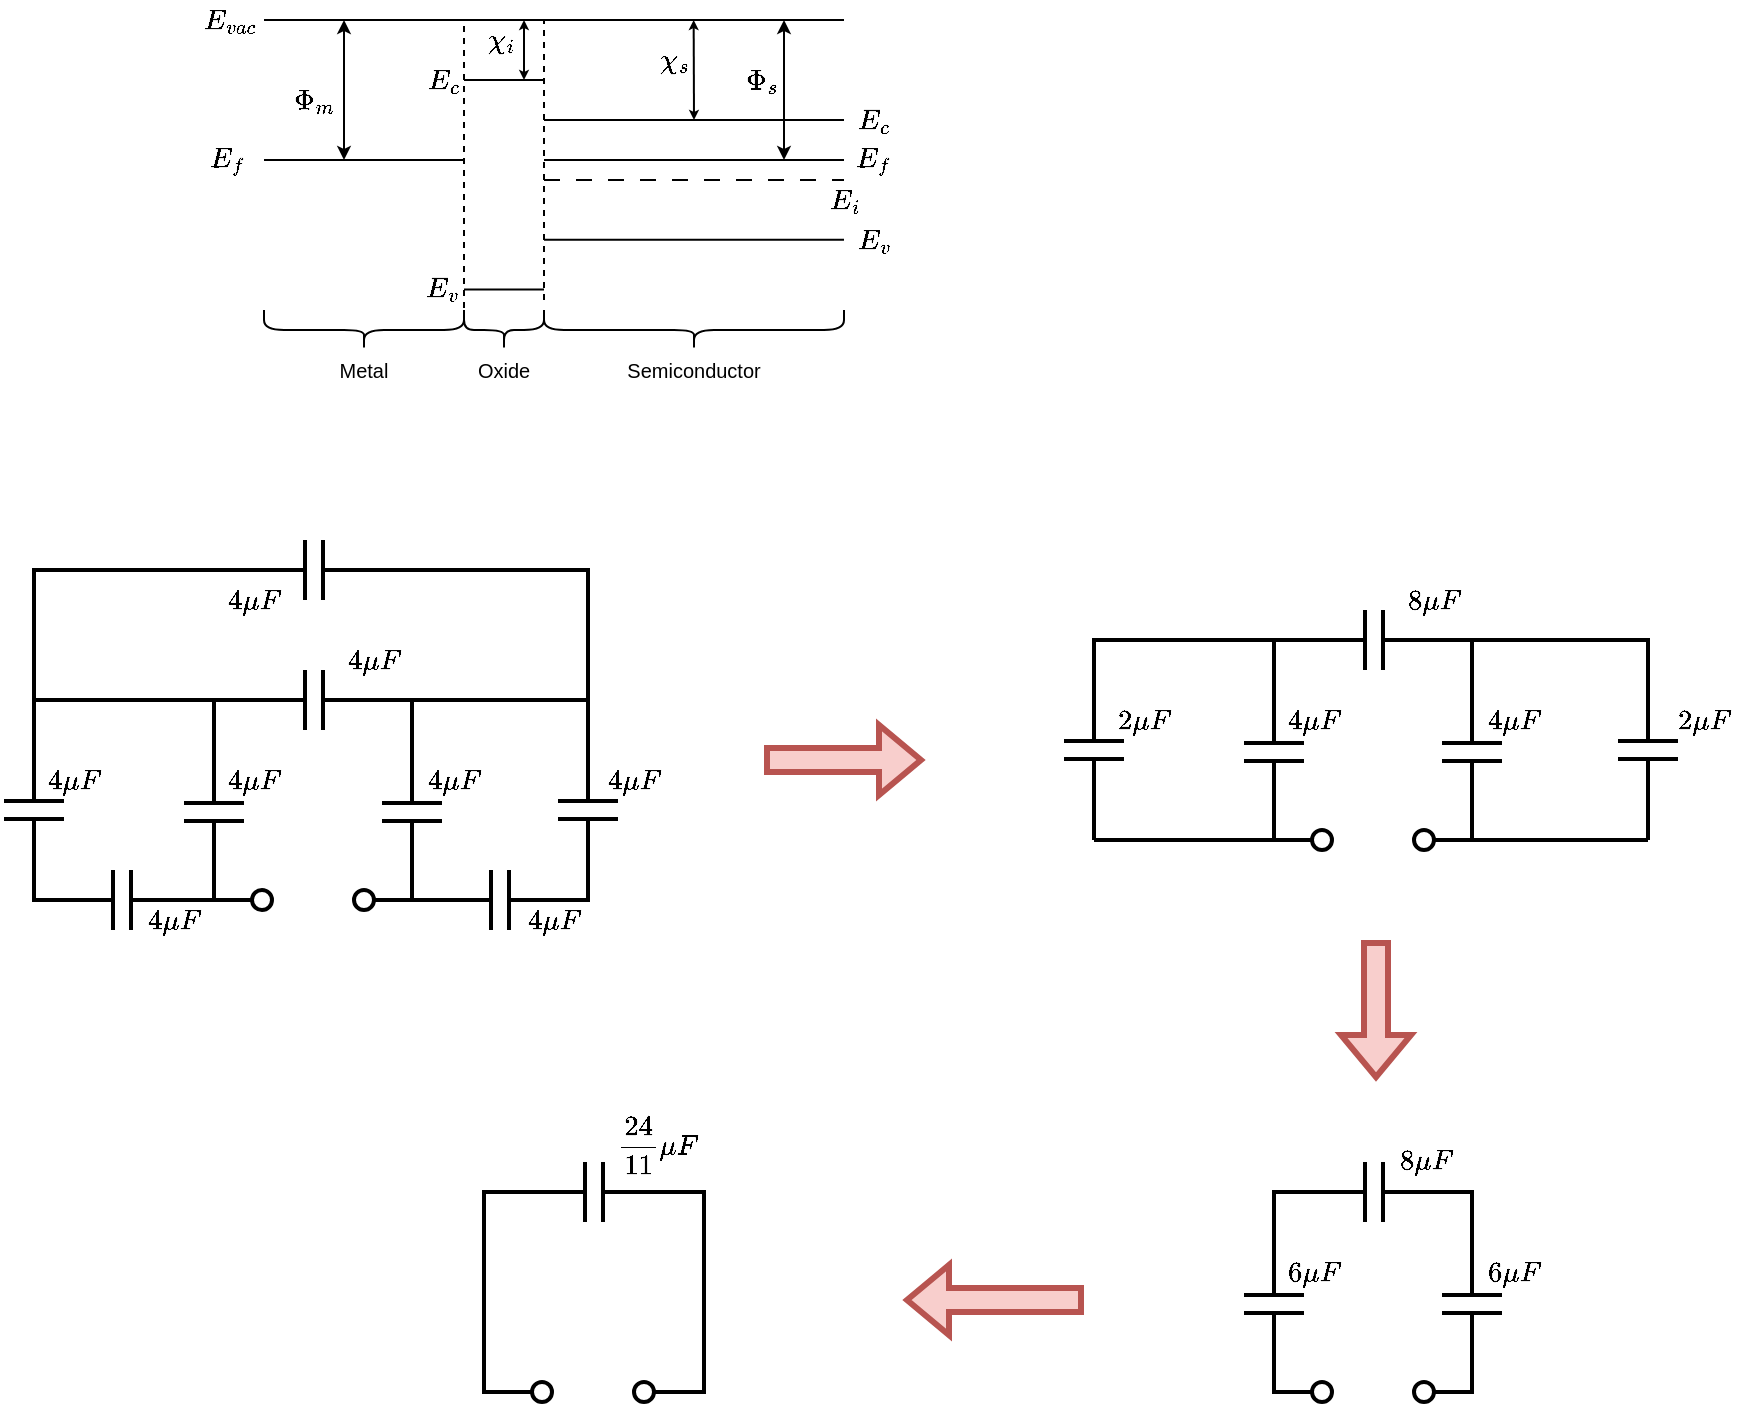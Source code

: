 <mxfile version="24.7.17">
  <diagram name="Page-1" id="Urm-zIX8HCnzgYJCPoIx">
    <mxGraphModel dx="724" dy="434" grid="1" gridSize="10" guides="0" tooltips="1" connect="1" arrows="1" fold="1" page="1" pageScale="1" pageWidth="827" pageHeight="1169" math="1" shadow="0">
      <root>
        <mxCell id="0" />
        <mxCell id="1" parent="0" />
        <mxCell id="4dpfOXXUzg2HMI2NdFn6-2" value="" style="endArrow=none;html=1;rounded=0;" parent="1" edge="1">
          <mxGeometry width="50" height="50" relative="1" as="geometry">
            <mxPoint x="160" y="80" as="sourcePoint" />
            <mxPoint x="450" y="80" as="targetPoint" />
          </mxGeometry>
        </mxCell>
        <mxCell id="4dpfOXXUzg2HMI2NdFn6-3" value="" style="endArrow=none;html=1;rounded=0;" parent="1" edge="1">
          <mxGeometry width="50" height="50" relative="1" as="geometry">
            <mxPoint x="300" y="150" as="sourcePoint" />
            <mxPoint x="450" y="150" as="targetPoint" />
          </mxGeometry>
        </mxCell>
        <mxCell id="4dpfOXXUzg2HMI2NdFn6-6" value="" style="endArrow=none;html=1;rounded=0;" parent="1" edge="1">
          <mxGeometry width="50" height="50" relative="1" as="geometry">
            <mxPoint x="260" y="110" as="sourcePoint" />
            <mxPoint x="300" y="110" as="targetPoint" />
          </mxGeometry>
        </mxCell>
        <mxCell id="4dpfOXXUzg2HMI2NdFn6-7" value="$$E_{vac}$$" style="text;html=1;align=center;verticalAlign=middle;whiteSpace=wrap;rounded=0;" parent="1" vertex="1">
          <mxGeometry x="128" y="70" width="30" height="20" as="geometry" />
        </mxCell>
        <mxCell id="4dpfOXXUzg2HMI2NdFn6-9" value="" style="shape=curlyBracket;whiteSpace=wrap;html=1;rounded=1;flipH=1;labelPosition=right;verticalLabelPosition=middle;align=left;verticalAlign=middle;rotation=90;" parent="1" vertex="1">
          <mxGeometry x="200" y="185" width="20" height="100" as="geometry" />
        </mxCell>
        <mxCell id="4dpfOXXUzg2HMI2NdFn6-11" value="$$E_f$$" style="text;html=1;align=center;verticalAlign=middle;whiteSpace=wrap;rounded=0;" parent="1" vertex="1">
          <mxGeometry x="127" y="140" width="30" height="20" as="geometry" />
        </mxCell>
        <mxCell id="4dpfOXXUzg2HMI2NdFn6-12" value="" style="endArrow=none;html=1;rounded=0;" parent="1" edge="1">
          <mxGeometry width="50" height="50" relative="1" as="geometry">
            <mxPoint x="300" y="130" as="sourcePoint" />
            <mxPoint x="450" y="130" as="targetPoint" />
          </mxGeometry>
        </mxCell>
        <mxCell id="4dpfOXXUzg2HMI2NdFn6-4" value="" style="endArrow=none;html=1;rounded=0;" parent="1" edge="1">
          <mxGeometry width="50" height="50" relative="1" as="geometry">
            <mxPoint x="160" y="150" as="sourcePoint" />
            <mxPoint x="260" y="150" as="targetPoint" />
          </mxGeometry>
        </mxCell>
        <mxCell id="4dpfOXXUzg2HMI2NdFn6-18" value="$$E_c$$" style="text;html=1;align=center;verticalAlign=middle;whiteSpace=wrap;rounded=0;" parent="1" vertex="1">
          <mxGeometry x="450" y="120" width="30" height="20" as="geometry" />
        </mxCell>
        <mxCell id="4dpfOXXUzg2HMI2NdFn6-19" value="$$E_c$$" style="text;html=1;align=center;verticalAlign=middle;whiteSpace=wrap;rounded=0;" parent="1" vertex="1">
          <mxGeometry x="235" y="100" width="30" height="20" as="geometry" />
        </mxCell>
        <mxCell id="4dpfOXXUzg2HMI2NdFn6-20" value="" style="endArrow=none;dashed=1;html=1;rounded=0;exitX=0.25;exitY=1;exitDx=0;exitDy=0;" parent="1" source="4dpfOXXUzg2HMI2NdFn6-22" edge="1">
          <mxGeometry width="50" height="50" relative="1" as="geometry">
            <mxPoint x="260" y="220" as="sourcePoint" />
            <mxPoint x="260" y="80" as="targetPoint" />
          </mxGeometry>
        </mxCell>
        <mxCell id="4dpfOXXUzg2HMI2NdFn6-21" value="" style="endArrow=none;dashed=1;html=1;rounded=0;" parent="1" edge="1">
          <mxGeometry width="50" height="50" relative="1" as="geometry">
            <mxPoint x="300" y="220" as="sourcePoint" />
            <mxPoint x="300" y="80" as="targetPoint" />
          </mxGeometry>
        </mxCell>
        <mxCell id="4dpfOXXUzg2HMI2NdFn6-22" value="" style="shape=curlyBracket;whiteSpace=wrap;html=1;rounded=1;flipH=1;labelPosition=right;verticalLabelPosition=middle;align=left;verticalAlign=middle;rotation=90;" parent="1" vertex="1">
          <mxGeometry x="270" y="215" width="20" height="40" as="geometry" />
        </mxCell>
        <mxCell id="4dpfOXXUzg2HMI2NdFn6-23" value="" style="shape=curlyBracket;whiteSpace=wrap;html=1;rounded=1;flipH=1;labelPosition=right;verticalLabelPosition=middle;align=left;verticalAlign=middle;rotation=90;" parent="1" vertex="1">
          <mxGeometry x="365" y="160" width="20" height="150" as="geometry" />
        </mxCell>
        <mxCell id="4dpfOXXUzg2HMI2NdFn6-24" value="Oxide" style="text;html=1;align=center;verticalAlign=middle;whiteSpace=wrap;rounded=0;fontSize=10;" parent="1" vertex="1">
          <mxGeometry x="265" y="245" width="30" height="20" as="geometry" />
        </mxCell>
        <mxCell id="4dpfOXXUzg2HMI2NdFn6-25" value="Metal" style="text;html=1;align=center;verticalAlign=middle;whiteSpace=wrap;rounded=0;fontSize=10;" parent="1" vertex="1">
          <mxGeometry x="195" y="245" width="30" height="20" as="geometry" />
        </mxCell>
        <mxCell id="4dpfOXXUzg2HMI2NdFn6-26" value="Semiconductor" style="text;html=1;align=center;verticalAlign=middle;whiteSpace=wrap;rounded=0;fontSize=10;" parent="1" vertex="1">
          <mxGeometry x="360" y="245" width="30" height="20" as="geometry" />
        </mxCell>
        <mxCell id="4dpfOXXUzg2HMI2NdFn6-27" value="$$E_f$$" style="text;html=1;align=center;verticalAlign=middle;whiteSpace=wrap;rounded=0;" parent="1" vertex="1">
          <mxGeometry x="450" y="140" width="30" height="20" as="geometry" />
        </mxCell>
        <mxCell id="4dpfOXXUzg2HMI2NdFn6-28" value="" style="endArrow=none;html=1;rounded=0;" parent="1" edge="1">
          <mxGeometry width="50" height="50" relative="1" as="geometry">
            <mxPoint x="260" y="214.8" as="sourcePoint" />
            <mxPoint x="300" y="214.8" as="targetPoint" />
          </mxGeometry>
        </mxCell>
        <mxCell id="4dpfOXXUzg2HMI2NdFn6-29" value="$$E_v$$" style="text;html=1;align=center;verticalAlign=middle;whiteSpace=wrap;rounded=0;" parent="1" vertex="1">
          <mxGeometry x="234" y="204" width="30" height="20" as="geometry" />
        </mxCell>
        <mxCell id="4dpfOXXUzg2HMI2NdFn6-30" value="" style="endArrow=none;html=1;rounded=0;" parent="1" edge="1">
          <mxGeometry width="50" height="50" relative="1" as="geometry">
            <mxPoint x="300" y="189.82" as="sourcePoint" />
            <mxPoint x="450" y="189.82" as="targetPoint" />
          </mxGeometry>
        </mxCell>
        <mxCell id="4dpfOXXUzg2HMI2NdFn6-33" value="$$E_v$$" style="text;html=1;align=center;verticalAlign=middle;whiteSpace=wrap;rounded=0;" parent="1" vertex="1">
          <mxGeometry x="450" y="180" width="30" height="20" as="geometry" />
        </mxCell>
        <mxCell id="4dpfOXXUzg2HMI2NdFn6-34" value="" style="endArrow=none;html=1;rounded=0;dashed=1;dashPattern=8 8;" parent="1" edge="1">
          <mxGeometry width="50" height="50" relative="1" as="geometry">
            <mxPoint x="300" y="160" as="sourcePoint" />
            <mxPoint x="450" y="160" as="targetPoint" />
          </mxGeometry>
        </mxCell>
        <mxCell id="4dpfOXXUzg2HMI2NdFn6-35" value="$$E_i$$" style="text;html=1;align=center;verticalAlign=middle;whiteSpace=wrap;rounded=0;" parent="1" vertex="1">
          <mxGeometry x="436" y="160" width="30" height="20" as="geometry" />
        </mxCell>
        <mxCell id="4dpfOXXUzg2HMI2NdFn6-36" value="" style="endArrow=classic;startArrow=classic;html=1;rounded=0;endSize=4;startSize=4;" parent="1" edge="1">
          <mxGeometry width="50" height="50" relative="1" as="geometry">
            <mxPoint x="200" y="150" as="sourcePoint" />
            <mxPoint x="200" y="80" as="targetPoint" />
          </mxGeometry>
        </mxCell>
        <mxCell id="4dpfOXXUzg2HMI2NdFn6-38" value="$$\Phi_m$$" style="text;html=1;align=center;verticalAlign=middle;whiteSpace=wrap;rounded=0;" parent="1" vertex="1">
          <mxGeometry x="170" y="110" width="30" height="20" as="geometry" />
        </mxCell>
        <mxCell id="4dpfOXXUzg2HMI2NdFn6-39" value="" style="endArrow=classic;startArrow=classic;html=1;rounded=0;endSize=4;startSize=4;" parent="1" edge="1">
          <mxGeometry width="50" height="50" relative="1" as="geometry">
            <mxPoint x="420" y="150" as="sourcePoint" />
            <mxPoint x="420" y="80" as="targetPoint" />
          </mxGeometry>
        </mxCell>
        <mxCell id="4dpfOXXUzg2HMI2NdFn6-40" value="$$\Phi_s$$" style="text;html=1;align=center;verticalAlign=middle;whiteSpace=wrap;rounded=0;" parent="1" vertex="1">
          <mxGeometry x="399" y="100" width="21" height="20" as="geometry" />
        </mxCell>
        <mxCell id="4dpfOXXUzg2HMI2NdFn6-41" value="" style="endArrow=classic;startArrow=classic;html=1;rounded=0;endSize=2;startSize=2;" parent="1" edge="1">
          <mxGeometry width="50" height="50" relative="1" as="geometry">
            <mxPoint x="290" y="110" as="sourcePoint" />
            <mxPoint x="290" y="80" as="targetPoint" />
          </mxGeometry>
        </mxCell>
        <mxCell id="4dpfOXXUzg2HMI2NdFn6-42" value="" style="endArrow=classic;startArrow=classic;html=1;rounded=0;endSize=2;startSize=2;" parent="1" edge="1">
          <mxGeometry width="50" height="50" relative="1" as="geometry">
            <mxPoint x="375" y="130" as="sourcePoint" />
            <mxPoint x="374.83" y="80" as="targetPoint" />
          </mxGeometry>
        </mxCell>
        <mxCell id="4dpfOXXUzg2HMI2NdFn6-43" value="$$\chi_i$$" style="text;html=1;align=center;verticalAlign=middle;whiteSpace=wrap;rounded=0;" parent="1" vertex="1">
          <mxGeometry x="264" y="80" width="30" height="20" as="geometry" />
        </mxCell>
        <mxCell id="4dpfOXXUzg2HMI2NdFn6-44" value="$$\chi_s$$" style="text;html=1;align=center;verticalAlign=middle;whiteSpace=wrap;rounded=0;" parent="1" vertex="1">
          <mxGeometry x="350" y="90" width="30" height="20" as="geometry" />
        </mxCell>
        <mxCell id="ecY87HtbefaZI8lyU53w-14" value="" style="pointerEvents=1;verticalLabelPosition=bottom;shadow=0;dashed=0;align=center;html=1;verticalAlign=top;shape=mxgraph.electrical.capacitors.capacitor_1;strokeWidth=2;rotation=90;" vertex="1" parent="1">
          <mxGeometry y="460" width="90" height="30" as="geometry" />
        </mxCell>
        <mxCell id="ecY87HtbefaZI8lyU53w-15" value="" style="pointerEvents=1;verticalLabelPosition=bottom;shadow=0;dashed=0;align=center;html=1;verticalAlign=top;shape=mxgraph.electrical.capacitors.capacitor_1;strokeWidth=2;rotation=-180;" vertex="1" parent="1">
          <mxGeometry x="44" y="505" width="90" height="30" as="geometry" />
        </mxCell>
        <mxCell id="ecY87HtbefaZI8lyU53w-17" value="" style="pointerEvents=1;verticalLabelPosition=bottom;shadow=0;dashed=0;align=center;html=1;verticalAlign=top;shape=mxgraph.electrical.capacitors.capacitor_1;strokeWidth=2;rotation=90;" vertex="1" parent="1">
          <mxGeometry x="90" y="461" width="90" height="30" as="geometry" />
        </mxCell>
        <mxCell id="ecY87HtbefaZI8lyU53w-18" value="" style="pointerEvents=1;verticalLabelPosition=bottom;shadow=0;dashed=0;align=center;html=1;verticalAlign=top;shape=mxgraph.electrical.capacitors.capacitor_1;strokeWidth=2;rotation=90;" vertex="1" parent="1">
          <mxGeometry x="189" y="461" width="90" height="30" as="geometry" />
        </mxCell>
        <mxCell id="ecY87HtbefaZI8lyU53w-19" value="" style="pointerEvents=1;verticalLabelPosition=bottom;shadow=0;dashed=0;align=center;html=1;verticalAlign=top;shape=mxgraph.electrical.capacitors.capacitor_1;strokeWidth=2;rotation=90;" vertex="1" parent="1">
          <mxGeometry x="277" y="460" width="90" height="30" as="geometry" />
        </mxCell>
        <mxCell id="ecY87HtbefaZI8lyU53w-20" value="" style="pointerEvents=1;verticalLabelPosition=bottom;shadow=0;dashed=0;align=center;html=1;verticalAlign=top;shape=mxgraph.electrical.capacitors.capacitor_1;strokeWidth=2;rotation=-180;" vertex="1" parent="1">
          <mxGeometry x="233" y="505" width="90" height="30" as="geometry" />
        </mxCell>
        <mxCell id="ecY87HtbefaZI8lyU53w-21" value="" style="pointerEvents=1;verticalLabelPosition=bottom;shadow=0;dashed=0;align=center;html=1;verticalAlign=top;shape=mxgraph.electrical.capacitors.capacitor_1;strokeWidth=2;rotation=-180;" vertex="1" parent="1">
          <mxGeometry x="140" y="340" width="90" height="30" as="geometry" />
        </mxCell>
        <mxCell id="ecY87HtbefaZI8lyU53w-22" value="" style="pointerEvents=1;verticalLabelPosition=bottom;shadow=0;dashed=0;align=center;html=1;verticalAlign=top;shape=mxgraph.electrical.capacitors.capacitor_1;strokeWidth=2;rotation=-180;" vertex="1" parent="1">
          <mxGeometry x="140" y="405" width="90" height="30" as="geometry" />
        </mxCell>
        <mxCell id="ecY87HtbefaZI8lyU53w-23" style="edgeStyle=orthogonalEdgeStyle;rounded=0;orthogonalLoop=1;jettySize=auto;html=1;exitX=1;exitY=0.5;exitDx=0;exitDy=0;exitPerimeter=0;entryX=0;entryY=0.5;entryDx=0;entryDy=0;entryPerimeter=0;endArrow=none;endFill=0;strokeWidth=2;" edge="1" parent="1" source="ecY87HtbefaZI8lyU53w-21" target="ecY87HtbefaZI8lyU53w-14">
          <mxGeometry relative="1" as="geometry" />
        </mxCell>
        <mxCell id="ecY87HtbefaZI8lyU53w-27" style="edgeStyle=orthogonalEdgeStyle;rounded=0;orthogonalLoop=1;jettySize=auto;html=1;exitX=0;exitY=0.5;exitDx=0;exitDy=0;exitPerimeter=0;entryX=0;entryY=0.5;entryDx=0;entryDy=0;entryPerimeter=0;endArrow=none;endFill=0;strokeWidth=2;" edge="1" parent="1" source="ecY87HtbefaZI8lyU53w-21" target="ecY87HtbefaZI8lyU53w-19">
          <mxGeometry relative="1" as="geometry" />
        </mxCell>
        <mxCell id="ecY87HtbefaZI8lyU53w-28" style="edgeStyle=orthogonalEdgeStyle;rounded=0;orthogonalLoop=1;jettySize=auto;html=1;exitX=0;exitY=0.5;exitDx=0;exitDy=0;exitPerimeter=0;entryX=0;entryY=0.5;entryDx=0;entryDy=0;entryPerimeter=0;endArrow=none;endFill=0;strokeWidth=2;" edge="1" parent="1" source="ecY87HtbefaZI8lyU53w-14" target="ecY87HtbefaZI8lyU53w-17">
          <mxGeometry relative="1" as="geometry">
            <Array as="points">
              <mxPoint x="45" y="420" />
              <mxPoint x="135" y="420" />
            </Array>
          </mxGeometry>
        </mxCell>
        <mxCell id="ecY87HtbefaZI8lyU53w-29" style="edgeStyle=orthogonalEdgeStyle;rounded=0;orthogonalLoop=1;jettySize=auto;html=1;exitX=0;exitY=0.5;exitDx=0;exitDy=0;exitPerimeter=0;entryX=0;entryY=0.5;entryDx=0;entryDy=0;entryPerimeter=0;endArrow=none;endFill=0;strokeWidth=2;" edge="1" parent="1" source="ecY87HtbefaZI8lyU53w-18" target="ecY87HtbefaZI8lyU53w-19">
          <mxGeometry relative="1" as="geometry">
            <Array as="points">
              <mxPoint x="234" y="420" />
              <mxPoint x="322" y="420" />
            </Array>
          </mxGeometry>
        </mxCell>
        <mxCell id="ecY87HtbefaZI8lyU53w-31" style="edgeStyle=orthogonalEdgeStyle;rounded=0;orthogonalLoop=1;jettySize=auto;html=1;exitX=0;exitY=0.5;exitDx=0;exitDy=0;exitPerimeter=0;entryX=0;entryY=0.5;entryDx=0;entryDy=0;entryPerimeter=0;strokeWidth=2;endArrow=none;endFill=0;" edge="1" parent="1" source="ecY87HtbefaZI8lyU53w-22" target="ecY87HtbefaZI8lyU53w-18">
          <mxGeometry relative="1" as="geometry" />
        </mxCell>
        <mxCell id="ecY87HtbefaZI8lyU53w-32" style="edgeStyle=orthogonalEdgeStyle;rounded=0;orthogonalLoop=1;jettySize=auto;html=1;exitX=1;exitY=0.5;exitDx=0;exitDy=0;exitPerimeter=0;entryX=0;entryY=0.5;entryDx=0;entryDy=0;entryPerimeter=0;strokeWidth=2;endArrow=none;endFill=0;" edge="1" parent="1" source="ecY87HtbefaZI8lyU53w-22" target="ecY87HtbefaZI8lyU53w-17">
          <mxGeometry relative="1" as="geometry" />
        </mxCell>
        <mxCell id="ecY87HtbefaZI8lyU53w-33" value="" style="ellipse;whiteSpace=wrap;html=1;aspect=fixed;strokeWidth=2;" vertex="1" parent="1">
          <mxGeometry x="154" y="515" width="10" height="10" as="geometry" />
        </mxCell>
        <mxCell id="ecY87HtbefaZI8lyU53w-34" value="" style="ellipse;whiteSpace=wrap;html=1;aspect=fixed;strokeWidth=2;" vertex="1" parent="1">
          <mxGeometry x="205" y="515" width="10" height="10" as="geometry" />
        </mxCell>
        <mxCell id="ecY87HtbefaZI8lyU53w-37" style="edgeStyle=orthogonalEdgeStyle;rounded=0;orthogonalLoop=1;jettySize=auto;html=1;exitX=0;exitY=0.5;exitDx=0;exitDy=0;entryX=1;entryY=0.5;entryDx=0;entryDy=0;entryPerimeter=0;strokeWidth=2;endArrow=none;endFill=0;" edge="1" parent="1" source="ecY87HtbefaZI8lyU53w-33" target="ecY87HtbefaZI8lyU53w-17">
          <mxGeometry relative="1" as="geometry" />
        </mxCell>
        <mxCell id="ecY87HtbefaZI8lyU53w-38" style="edgeStyle=orthogonalEdgeStyle;rounded=0;orthogonalLoop=1;jettySize=auto;html=1;exitX=1;exitY=0.5;exitDx=0;exitDy=0;entryX=1;entryY=0.5;entryDx=0;entryDy=0;entryPerimeter=0;strokeWidth=2;endArrow=none;endFill=0;" edge="1" parent="1" source="ecY87HtbefaZI8lyU53w-34" target="ecY87HtbefaZI8lyU53w-18">
          <mxGeometry relative="1" as="geometry" />
        </mxCell>
        <mxCell id="ecY87HtbefaZI8lyU53w-41" value="$$4\mu F$$" style="text;html=1;align=center;verticalAlign=middle;whiteSpace=wrap;rounded=0;fontSize=12;" vertex="1" parent="1">
          <mxGeometry x="95" y="520" width="40" height="20" as="geometry" />
        </mxCell>
        <mxCell id="ecY87HtbefaZI8lyU53w-42" value="$$4\mu F$$" style="text;html=1;align=center;verticalAlign=middle;whiteSpace=wrap;rounded=0;fontSize=12;" vertex="1" parent="1">
          <mxGeometry x="45" y="450" width="40" height="20" as="geometry" />
        </mxCell>
        <mxCell id="ecY87HtbefaZI8lyU53w-43" value="$$4\mu F$$" style="text;html=1;align=center;verticalAlign=middle;whiteSpace=wrap;rounded=0;fontSize=12;" vertex="1" parent="1">
          <mxGeometry x="135" y="450" width="40" height="20" as="geometry" />
        </mxCell>
        <mxCell id="ecY87HtbefaZI8lyU53w-44" value="$$4\mu F$$" style="text;html=1;align=center;verticalAlign=middle;whiteSpace=wrap;rounded=0;fontSize=12;" vertex="1" parent="1">
          <mxGeometry x="195" y="390" width="40" height="20" as="geometry" />
        </mxCell>
        <mxCell id="ecY87HtbefaZI8lyU53w-45" value="$$4\mu F$$" style="text;html=1;align=center;verticalAlign=middle;whiteSpace=wrap;rounded=0;fontSize=12;" vertex="1" parent="1">
          <mxGeometry x="285" y="520" width="40" height="20" as="geometry" />
        </mxCell>
        <mxCell id="ecY87HtbefaZI8lyU53w-46" value="$$4\mu F$$" style="text;html=1;align=center;verticalAlign=middle;whiteSpace=wrap;rounded=0;fontSize=12;" vertex="1" parent="1">
          <mxGeometry x="235" y="450" width="40" height="20" as="geometry" />
        </mxCell>
        <mxCell id="ecY87HtbefaZI8lyU53w-47" value="$$4\mu F$$" style="text;html=1;align=center;verticalAlign=middle;whiteSpace=wrap;rounded=0;fontSize=12;" vertex="1" parent="1">
          <mxGeometry x="325" y="450" width="40" height="20" as="geometry" />
        </mxCell>
        <mxCell id="ecY87HtbefaZI8lyU53w-48" value="$$4\mu F$$" style="text;html=1;align=center;verticalAlign=middle;whiteSpace=wrap;rounded=0;fontSize=12;" vertex="1" parent="1">
          <mxGeometry x="135" y="360" width="40" height="20" as="geometry" />
        </mxCell>
        <mxCell id="ecY87HtbefaZI8lyU53w-49" value="" style="pointerEvents=1;verticalLabelPosition=bottom;shadow=0;dashed=0;align=center;html=1;verticalAlign=top;shape=mxgraph.electrical.capacitors.capacitor_1;strokeWidth=2;rotation=90;" vertex="1" parent="1">
          <mxGeometry x="530" y="430" width="90" height="30" as="geometry" />
        </mxCell>
        <mxCell id="ecY87HtbefaZI8lyU53w-51" value="" style="pointerEvents=1;verticalLabelPosition=bottom;shadow=0;dashed=0;align=center;html=1;verticalAlign=top;shape=mxgraph.electrical.capacitors.capacitor_1;strokeWidth=2;rotation=90;" vertex="1" parent="1">
          <mxGeometry x="620" y="431" width="90" height="30" as="geometry" />
        </mxCell>
        <mxCell id="ecY87HtbefaZI8lyU53w-52" value="" style="pointerEvents=1;verticalLabelPosition=bottom;shadow=0;dashed=0;align=center;html=1;verticalAlign=top;shape=mxgraph.electrical.capacitors.capacitor_1;strokeWidth=2;rotation=90;" vertex="1" parent="1">
          <mxGeometry x="719" y="431" width="90" height="30" as="geometry" />
        </mxCell>
        <mxCell id="ecY87HtbefaZI8lyU53w-53" value="" style="pointerEvents=1;verticalLabelPosition=bottom;shadow=0;dashed=0;align=center;html=1;verticalAlign=top;shape=mxgraph.electrical.capacitors.capacitor_1;strokeWidth=2;rotation=90;" vertex="1" parent="1">
          <mxGeometry x="807" y="430" width="90" height="30" as="geometry" />
        </mxCell>
        <mxCell id="ecY87HtbefaZI8lyU53w-56" value="" style="pointerEvents=1;verticalLabelPosition=bottom;shadow=0;dashed=0;align=center;html=1;verticalAlign=top;shape=mxgraph.electrical.capacitors.capacitor_1;strokeWidth=2;rotation=-180;" vertex="1" parent="1">
          <mxGeometry x="670" y="375" width="90" height="30" as="geometry" />
        </mxCell>
        <mxCell id="ecY87HtbefaZI8lyU53w-59" style="edgeStyle=orthogonalEdgeStyle;rounded=0;orthogonalLoop=1;jettySize=auto;html=1;exitX=0;exitY=0.5;exitDx=0;exitDy=0;exitPerimeter=0;entryX=0;entryY=0.5;entryDx=0;entryDy=0;entryPerimeter=0;endArrow=none;endFill=0;strokeWidth=2;" edge="1" parent="1" source="ecY87HtbefaZI8lyU53w-49" target="ecY87HtbefaZI8lyU53w-51">
          <mxGeometry relative="1" as="geometry">
            <Array as="points">
              <mxPoint x="575" y="390" />
              <mxPoint x="665" y="390" />
            </Array>
          </mxGeometry>
        </mxCell>
        <mxCell id="ecY87HtbefaZI8lyU53w-60" style="edgeStyle=orthogonalEdgeStyle;rounded=0;orthogonalLoop=1;jettySize=auto;html=1;exitX=0;exitY=0.5;exitDx=0;exitDy=0;exitPerimeter=0;entryX=0;entryY=0.5;entryDx=0;entryDy=0;entryPerimeter=0;endArrow=none;endFill=0;strokeWidth=2;" edge="1" parent="1" source="ecY87HtbefaZI8lyU53w-52" target="ecY87HtbefaZI8lyU53w-53">
          <mxGeometry relative="1" as="geometry">
            <Array as="points">
              <mxPoint x="764" y="390" />
              <mxPoint x="852" y="390" />
            </Array>
          </mxGeometry>
        </mxCell>
        <mxCell id="ecY87HtbefaZI8lyU53w-61" style="edgeStyle=orthogonalEdgeStyle;rounded=0;orthogonalLoop=1;jettySize=auto;html=1;exitX=0;exitY=0.5;exitDx=0;exitDy=0;exitPerimeter=0;entryX=0;entryY=0.5;entryDx=0;entryDy=0;entryPerimeter=0;strokeWidth=2;endArrow=none;endFill=0;" edge="1" parent="1" source="ecY87HtbefaZI8lyU53w-56" target="ecY87HtbefaZI8lyU53w-52">
          <mxGeometry relative="1" as="geometry" />
        </mxCell>
        <mxCell id="ecY87HtbefaZI8lyU53w-62" style="edgeStyle=orthogonalEdgeStyle;rounded=0;orthogonalLoop=1;jettySize=auto;html=1;exitX=1;exitY=0.5;exitDx=0;exitDy=0;exitPerimeter=0;entryX=0;entryY=0.5;entryDx=0;entryDy=0;entryPerimeter=0;strokeWidth=2;endArrow=none;endFill=0;" edge="1" parent="1" source="ecY87HtbefaZI8lyU53w-56" target="ecY87HtbefaZI8lyU53w-51">
          <mxGeometry relative="1" as="geometry" />
        </mxCell>
        <mxCell id="ecY87HtbefaZI8lyU53w-63" value="" style="ellipse;whiteSpace=wrap;html=1;aspect=fixed;strokeWidth=2;" vertex="1" parent="1">
          <mxGeometry x="684" y="485" width="10" height="10" as="geometry" />
        </mxCell>
        <mxCell id="ecY87HtbefaZI8lyU53w-64" value="" style="ellipse;whiteSpace=wrap;html=1;aspect=fixed;strokeWidth=2;" vertex="1" parent="1">
          <mxGeometry x="735" y="485" width="10" height="10" as="geometry" />
        </mxCell>
        <mxCell id="ecY87HtbefaZI8lyU53w-65" style="edgeStyle=orthogonalEdgeStyle;rounded=0;orthogonalLoop=1;jettySize=auto;html=1;exitX=0;exitY=0.5;exitDx=0;exitDy=0;entryX=1;entryY=0.5;entryDx=0;entryDy=0;entryPerimeter=0;strokeWidth=2;endArrow=none;endFill=0;" edge="1" parent="1" source="ecY87HtbefaZI8lyU53w-63" target="ecY87HtbefaZI8lyU53w-51">
          <mxGeometry relative="1" as="geometry" />
        </mxCell>
        <mxCell id="ecY87HtbefaZI8lyU53w-66" style="edgeStyle=orthogonalEdgeStyle;rounded=0;orthogonalLoop=1;jettySize=auto;html=1;exitX=1;exitY=0.5;exitDx=0;exitDy=0;entryX=1;entryY=0.5;entryDx=0;entryDy=0;entryPerimeter=0;strokeWidth=2;endArrow=none;endFill=0;" edge="1" parent="1" source="ecY87HtbefaZI8lyU53w-64" target="ecY87HtbefaZI8lyU53w-52">
          <mxGeometry relative="1" as="geometry" />
        </mxCell>
        <mxCell id="ecY87HtbefaZI8lyU53w-67" value="$$2\mu F$$" style="text;html=1;align=center;verticalAlign=middle;whiteSpace=wrap;rounded=0;fontSize=12;" vertex="1" parent="1">
          <mxGeometry x="580" y="420" width="40" height="20" as="geometry" />
        </mxCell>
        <mxCell id="ecY87HtbefaZI8lyU53w-69" value="$$4\mu F$$" style="text;html=1;align=center;verticalAlign=middle;whiteSpace=wrap;rounded=0;fontSize=12;" vertex="1" parent="1">
          <mxGeometry x="665" y="420" width="40" height="20" as="geometry" />
        </mxCell>
        <mxCell id="ecY87HtbefaZI8lyU53w-70" value="$$8\mu F$$" style="text;html=1;align=center;verticalAlign=middle;whiteSpace=wrap;rounded=0;fontSize=12;" vertex="1" parent="1">
          <mxGeometry x="725" y="360" width="40" height="20" as="geometry" />
        </mxCell>
        <mxCell id="ecY87HtbefaZI8lyU53w-72" value="$$4\mu F$$" style="text;html=1;align=center;verticalAlign=middle;whiteSpace=wrap;rounded=0;fontSize=12;" vertex="1" parent="1">
          <mxGeometry x="765" y="420" width="40" height="20" as="geometry" />
        </mxCell>
        <mxCell id="ecY87HtbefaZI8lyU53w-75" value="$$2\mu F$$" style="text;html=1;align=center;verticalAlign=middle;whiteSpace=wrap;rounded=0;fontSize=12;" vertex="1" parent="1">
          <mxGeometry x="860" y="420" width="40" height="20" as="geometry" />
        </mxCell>
        <mxCell id="ecY87HtbefaZI8lyU53w-76" style="edgeStyle=orthogonalEdgeStyle;rounded=0;orthogonalLoop=1;jettySize=auto;html=1;exitX=1;exitY=0.5;exitDx=0;exitDy=0;exitPerimeter=0;entryX=1;entryY=0.5;entryDx=0;entryDy=0;entryPerimeter=0;strokeWidth=2;endArrow=none;endFill=0;" edge="1" parent="1" source="ecY87HtbefaZI8lyU53w-49" target="ecY87HtbefaZI8lyU53w-51">
          <mxGeometry relative="1" as="geometry">
            <Array as="points">
              <mxPoint x="665" y="490" />
            </Array>
          </mxGeometry>
        </mxCell>
        <mxCell id="ecY87HtbefaZI8lyU53w-77" style="edgeStyle=orthogonalEdgeStyle;rounded=0;orthogonalLoop=1;jettySize=auto;html=1;exitX=1;exitY=0.5;exitDx=0;exitDy=0;exitPerimeter=0;entryX=1;entryY=0.5;entryDx=0;entryDy=0;entryPerimeter=0;strokeWidth=2;endArrow=none;endFill=0;" edge="1" parent="1" source="ecY87HtbefaZI8lyU53w-53" target="ecY87HtbefaZI8lyU53w-52">
          <mxGeometry relative="1" as="geometry">
            <Array as="points">
              <mxPoint x="764" y="490" />
            </Array>
          </mxGeometry>
        </mxCell>
        <mxCell id="ecY87HtbefaZI8lyU53w-99" value="" style="pointerEvents=1;verticalLabelPosition=bottom;shadow=0;dashed=0;align=center;html=1;verticalAlign=top;shape=mxgraph.electrical.capacitors.capacitor_1;strokeWidth=2;rotation=90;" vertex="1" parent="1">
          <mxGeometry x="620" y="707" width="90" height="30" as="geometry" />
        </mxCell>
        <mxCell id="ecY87HtbefaZI8lyU53w-100" value="" style="pointerEvents=1;verticalLabelPosition=bottom;shadow=0;dashed=0;align=center;html=1;verticalAlign=top;shape=mxgraph.electrical.capacitors.capacitor_1;strokeWidth=2;rotation=90;" vertex="1" parent="1">
          <mxGeometry x="719" y="707" width="90" height="30" as="geometry" />
        </mxCell>
        <mxCell id="ecY87HtbefaZI8lyU53w-102" value="" style="pointerEvents=1;verticalLabelPosition=bottom;shadow=0;dashed=0;align=center;html=1;verticalAlign=top;shape=mxgraph.electrical.capacitors.capacitor_1;strokeWidth=2;rotation=-180;" vertex="1" parent="1">
          <mxGeometry x="670" y="651" width="90" height="30" as="geometry" />
        </mxCell>
        <mxCell id="ecY87HtbefaZI8lyU53w-105" style="edgeStyle=orthogonalEdgeStyle;rounded=0;orthogonalLoop=1;jettySize=auto;html=1;exitX=0;exitY=0.5;exitDx=0;exitDy=0;exitPerimeter=0;entryX=0;entryY=0.5;entryDx=0;entryDy=0;entryPerimeter=0;strokeWidth=2;endArrow=none;endFill=0;" edge="1" parent="1" source="ecY87HtbefaZI8lyU53w-102" target="ecY87HtbefaZI8lyU53w-100">
          <mxGeometry relative="1" as="geometry" />
        </mxCell>
        <mxCell id="ecY87HtbefaZI8lyU53w-106" style="edgeStyle=orthogonalEdgeStyle;rounded=0;orthogonalLoop=1;jettySize=auto;html=1;exitX=1;exitY=0.5;exitDx=0;exitDy=0;exitPerimeter=0;entryX=0;entryY=0.5;entryDx=0;entryDy=0;entryPerimeter=0;strokeWidth=2;endArrow=none;endFill=0;" edge="1" parent="1" source="ecY87HtbefaZI8lyU53w-102" target="ecY87HtbefaZI8lyU53w-99">
          <mxGeometry relative="1" as="geometry" />
        </mxCell>
        <mxCell id="ecY87HtbefaZI8lyU53w-107" value="" style="ellipse;whiteSpace=wrap;html=1;aspect=fixed;strokeWidth=2;" vertex="1" parent="1">
          <mxGeometry x="684" y="761" width="10" height="10" as="geometry" />
        </mxCell>
        <mxCell id="ecY87HtbefaZI8lyU53w-108" value="" style="ellipse;whiteSpace=wrap;html=1;aspect=fixed;strokeWidth=2;" vertex="1" parent="1">
          <mxGeometry x="735" y="761" width="10" height="10" as="geometry" />
        </mxCell>
        <mxCell id="ecY87HtbefaZI8lyU53w-109" style="edgeStyle=orthogonalEdgeStyle;rounded=0;orthogonalLoop=1;jettySize=auto;html=1;exitX=0;exitY=0.5;exitDx=0;exitDy=0;entryX=1;entryY=0.5;entryDx=0;entryDy=0;entryPerimeter=0;strokeWidth=2;endArrow=none;endFill=0;" edge="1" parent="1" source="ecY87HtbefaZI8lyU53w-107" target="ecY87HtbefaZI8lyU53w-99">
          <mxGeometry relative="1" as="geometry" />
        </mxCell>
        <mxCell id="ecY87HtbefaZI8lyU53w-110" style="edgeStyle=orthogonalEdgeStyle;rounded=0;orthogonalLoop=1;jettySize=auto;html=1;exitX=1;exitY=0.5;exitDx=0;exitDy=0;entryX=1;entryY=0.5;entryDx=0;entryDy=0;entryPerimeter=0;strokeWidth=2;endArrow=none;endFill=0;" edge="1" parent="1" source="ecY87HtbefaZI8lyU53w-108" target="ecY87HtbefaZI8lyU53w-100">
          <mxGeometry relative="1" as="geometry" />
        </mxCell>
        <mxCell id="ecY87HtbefaZI8lyU53w-112" value="$$6\mu F$$" style="text;html=1;align=center;verticalAlign=middle;whiteSpace=wrap;rounded=0;fontSize=12;" vertex="1" parent="1">
          <mxGeometry x="665" y="696" width="40" height="20" as="geometry" />
        </mxCell>
        <mxCell id="ecY87HtbefaZI8lyU53w-113" value="$$8\mu F$$" style="text;html=1;align=center;verticalAlign=middle;whiteSpace=wrap;rounded=0;fontSize=12;" vertex="1" parent="1">
          <mxGeometry x="721" y="640" width="40" height="20" as="geometry" />
        </mxCell>
        <mxCell id="ecY87HtbefaZI8lyU53w-138" value="$$6\mu F$$" style="text;html=1;align=center;verticalAlign=middle;whiteSpace=wrap;rounded=0;fontSize=12;" vertex="1" parent="1">
          <mxGeometry x="765" y="696" width="40" height="20" as="geometry" />
        </mxCell>
        <mxCell id="ecY87HtbefaZI8lyU53w-139" value="" style="shape=flexArrow;endArrow=classic;html=1;rounded=0;strokeWidth=3;fillColor=#f8cecc;strokeColor=#b85450;" edge="1" parent="1">
          <mxGeometry width="50" height="50" relative="1" as="geometry">
            <mxPoint x="410" y="450" as="sourcePoint" />
            <mxPoint x="490" y="450" as="targetPoint" />
          </mxGeometry>
        </mxCell>
        <mxCell id="ecY87HtbefaZI8lyU53w-141" value="" style="shape=flexArrow;endArrow=classic;html=1;rounded=0;strokeWidth=3;fillColor=#f8cecc;strokeColor=#b85450;" edge="1" parent="1">
          <mxGeometry width="50" height="50" relative="1" as="geometry">
            <mxPoint x="716" y="540" as="sourcePoint" />
            <mxPoint x="716" y="610" as="targetPoint" />
          </mxGeometry>
        </mxCell>
        <mxCell id="ecY87HtbefaZI8lyU53w-142" value="" style="shape=flexArrow;endArrow=classic;html=1;rounded=0;strokeWidth=3;fillColor=#f8cecc;strokeColor=#b85450;" edge="1" parent="1">
          <mxGeometry width="50" height="50" relative="1" as="geometry">
            <mxPoint x="570" y="720" as="sourcePoint" />
            <mxPoint x="480" y="720" as="targetPoint" />
          </mxGeometry>
        </mxCell>
        <mxCell id="ecY87HtbefaZI8lyU53w-155" style="edgeStyle=orthogonalEdgeStyle;rounded=0;orthogonalLoop=1;jettySize=auto;html=1;exitX=1;exitY=0.5;exitDx=0;exitDy=0;exitPerimeter=0;entryX=0;entryY=0.5;entryDx=0;entryDy=0;strokeWidth=2;endArrow=none;endFill=0;" edge="1" parent="1" source="ecY87HtbefaZI8lyU53w-145" target="ecY87HtbefaZI8lyU53w-148">
          <mxGeometry relative="1" as="geometry">
            <Array as="points">
              <mxPoint x="270" y="666" />
              <mxPoint x="270" y="766" />
            </Array>
          </mxGeometry>
        </mxCell>
        <mxCell id="ecY87HtbefaZI8lyU53w-157" style="edgeStyle=orthogonalEdgeStyle;rounded=0;orthogonalLoop=1;jettySize=auto;html=1;exitX=0;exitY=0.5;exitDx=0;exitDy=0;exitPerimeter=0;entryX=1;entryY=0.5;entryDx=0;entryDy=0;strokeWidth=2;endArrow=none;endFill=0;" edge="1" parent="1" source="ecY87HtbefaZI8lyU53w-145" target="ecY87HtbefaZI8lyU53w-149">
          <mxGeometry relative="1" as="geometry">
            <Array as="points">
              <mxPoint x="380" y="666" />
              <mxPoint x="380" y="766" />
            </Array>
          </mxGeometry>
        </mxCell>
        <mxCell id="ecY87HtbefaZI8lyU53w-145" value="" style="pointerEvents=1;verticalLabelPosition=bottom;shadow=0;dashed=0;align=center;html=1;verticalAlign=top;shape=mxgraph.electrical.capacitors.capacitor_1;strokeWidth=2;rotation=-180;" vertex="1" parent="1">
          <mxGeometry x="280" y="651" width="90" height="30" as="geometry" />
        </mxCell>
        <mxCell id="ecY87HtbefaZI8lyU53w-148" value="" style="ellipse;whiteSpace=wrap;html=1;aspect=fixed;strokeWidth=2;" vertex="1" parent="1">
          <mxGeometry x="294" y="761" width="10" height="10" as="geometry" />
        </mxCell>
        <mxCell id="ecY87HtbefaZI8lyU53w-149" value="" style="ellipse;whiteSpace=wrap;html=1;aspect=fixed;strokeWidth=2;" vertex="1" parent="1">
          <mxGeometry x="345" y="761" width="10" height="10" as="geometry" />
        </mxCell>
        <mxCell id="ecY87HtbefaZI8lyU53w-153" value="$$\frac{24}{11}\mu F$$" style="text;html=1;align=center;verticalAlign=middle;whiteSpace=wrap;rounded=0;fontSize=12;" vertex="1" parent="1">
          <mxGeometry x="337" y="632" width="40" height="20" as="geometry" />
        </mxCell>
      </root>
    </mxGraphModel>
  </diagram>
</mxfile>
